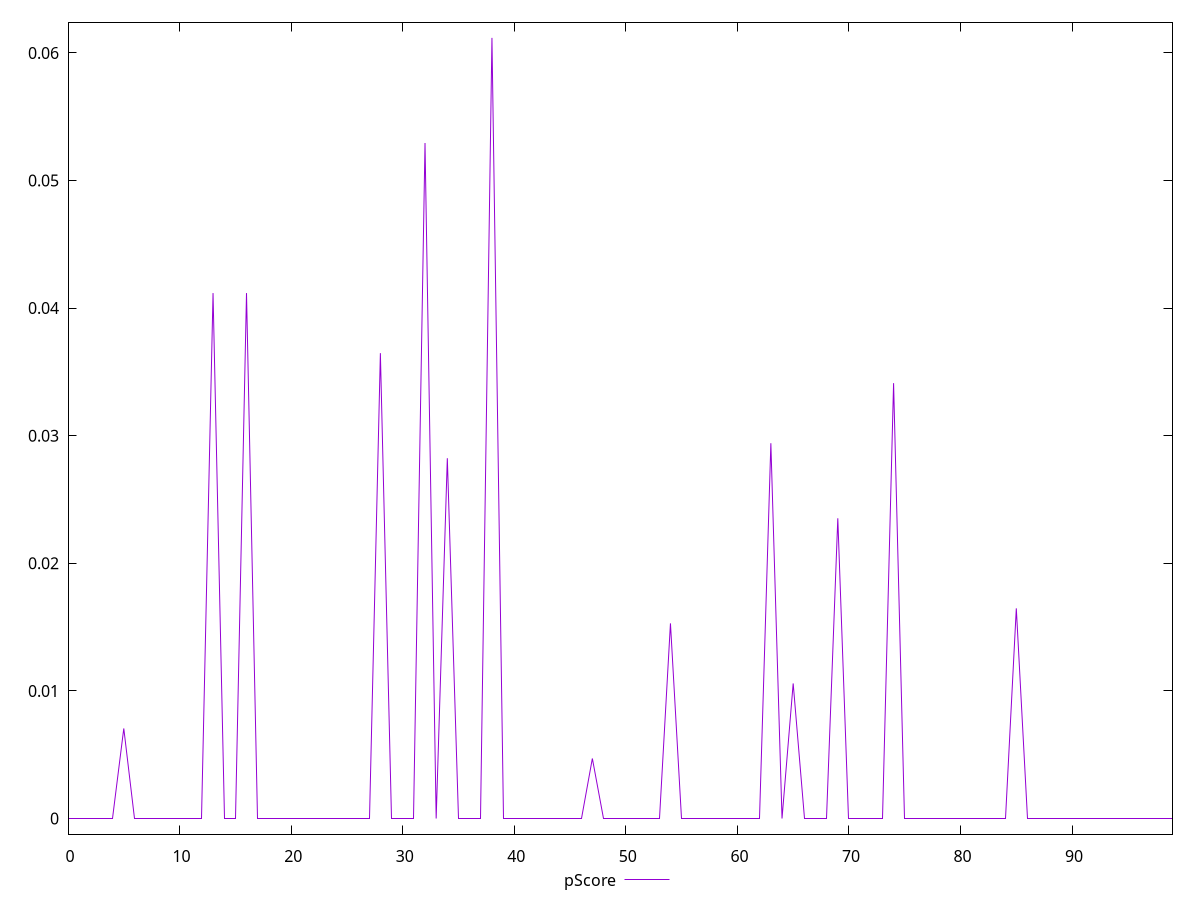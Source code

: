 reset

$pScore <<EOF
0 0
1 0
2 0
3 0
4 0
5 0.0070588235294117285
6 0
7 0
8 0
9 0
10 0
11 0
12 0
13 0.04117647058823526
14 0
15 0
16 0.04117647058823526
17 0
18 0
19 0
20 0
21 0
22 0
23 0
24 0
25 0
26 0
27 0
28 0.03647058823529409
29 0
30 0
31 0
32 0.052941176470588214
33 0
34 0.028235294117647025
35 0
36 0
37 0
38 0.06117647058823528
39 0
40 0
41 0
42 0
43 0
44 0
45 0
46 0
47 0.004705882352941171
48 0
49 0
50 0
51 0
52 0
53 0
54 0.015294117647058791
55 0
56 0
57 0
58 0
59 0
60 0
61 0
62 0
63 0.02941176470588236
64 0
65 0.01058823529411762
66 0
67 0
68 0
69 0.023529411764705854
70 0
71 0
72 0
73 0
74 0.03411764705882353
75 0
76 0
77 0
78 0
79 0
80 0
81 0
82 0
83 0
84 0
85 0.016470588235294126
86 0
87 0
88 0
89 0
90 0
91 0
92 0
93 0
94 0
95 0
96 0
97 0
98 0
99 0
EOF

set key outside below
set xrange [0:99]
set yrange [-0.0012235294117647056:0.06239999999999998]
set trange [-0.0012235294117647056:0.06239999999999998]
set terminal svg size 640, 500 enhanced background rgb 'white'
set output "reports/report_00027_2021-02-24T12-40-31.850Z/uses-text-compression/samples/music/pScore/values.svg"

plot $pScore title "pScore" with line

reset
